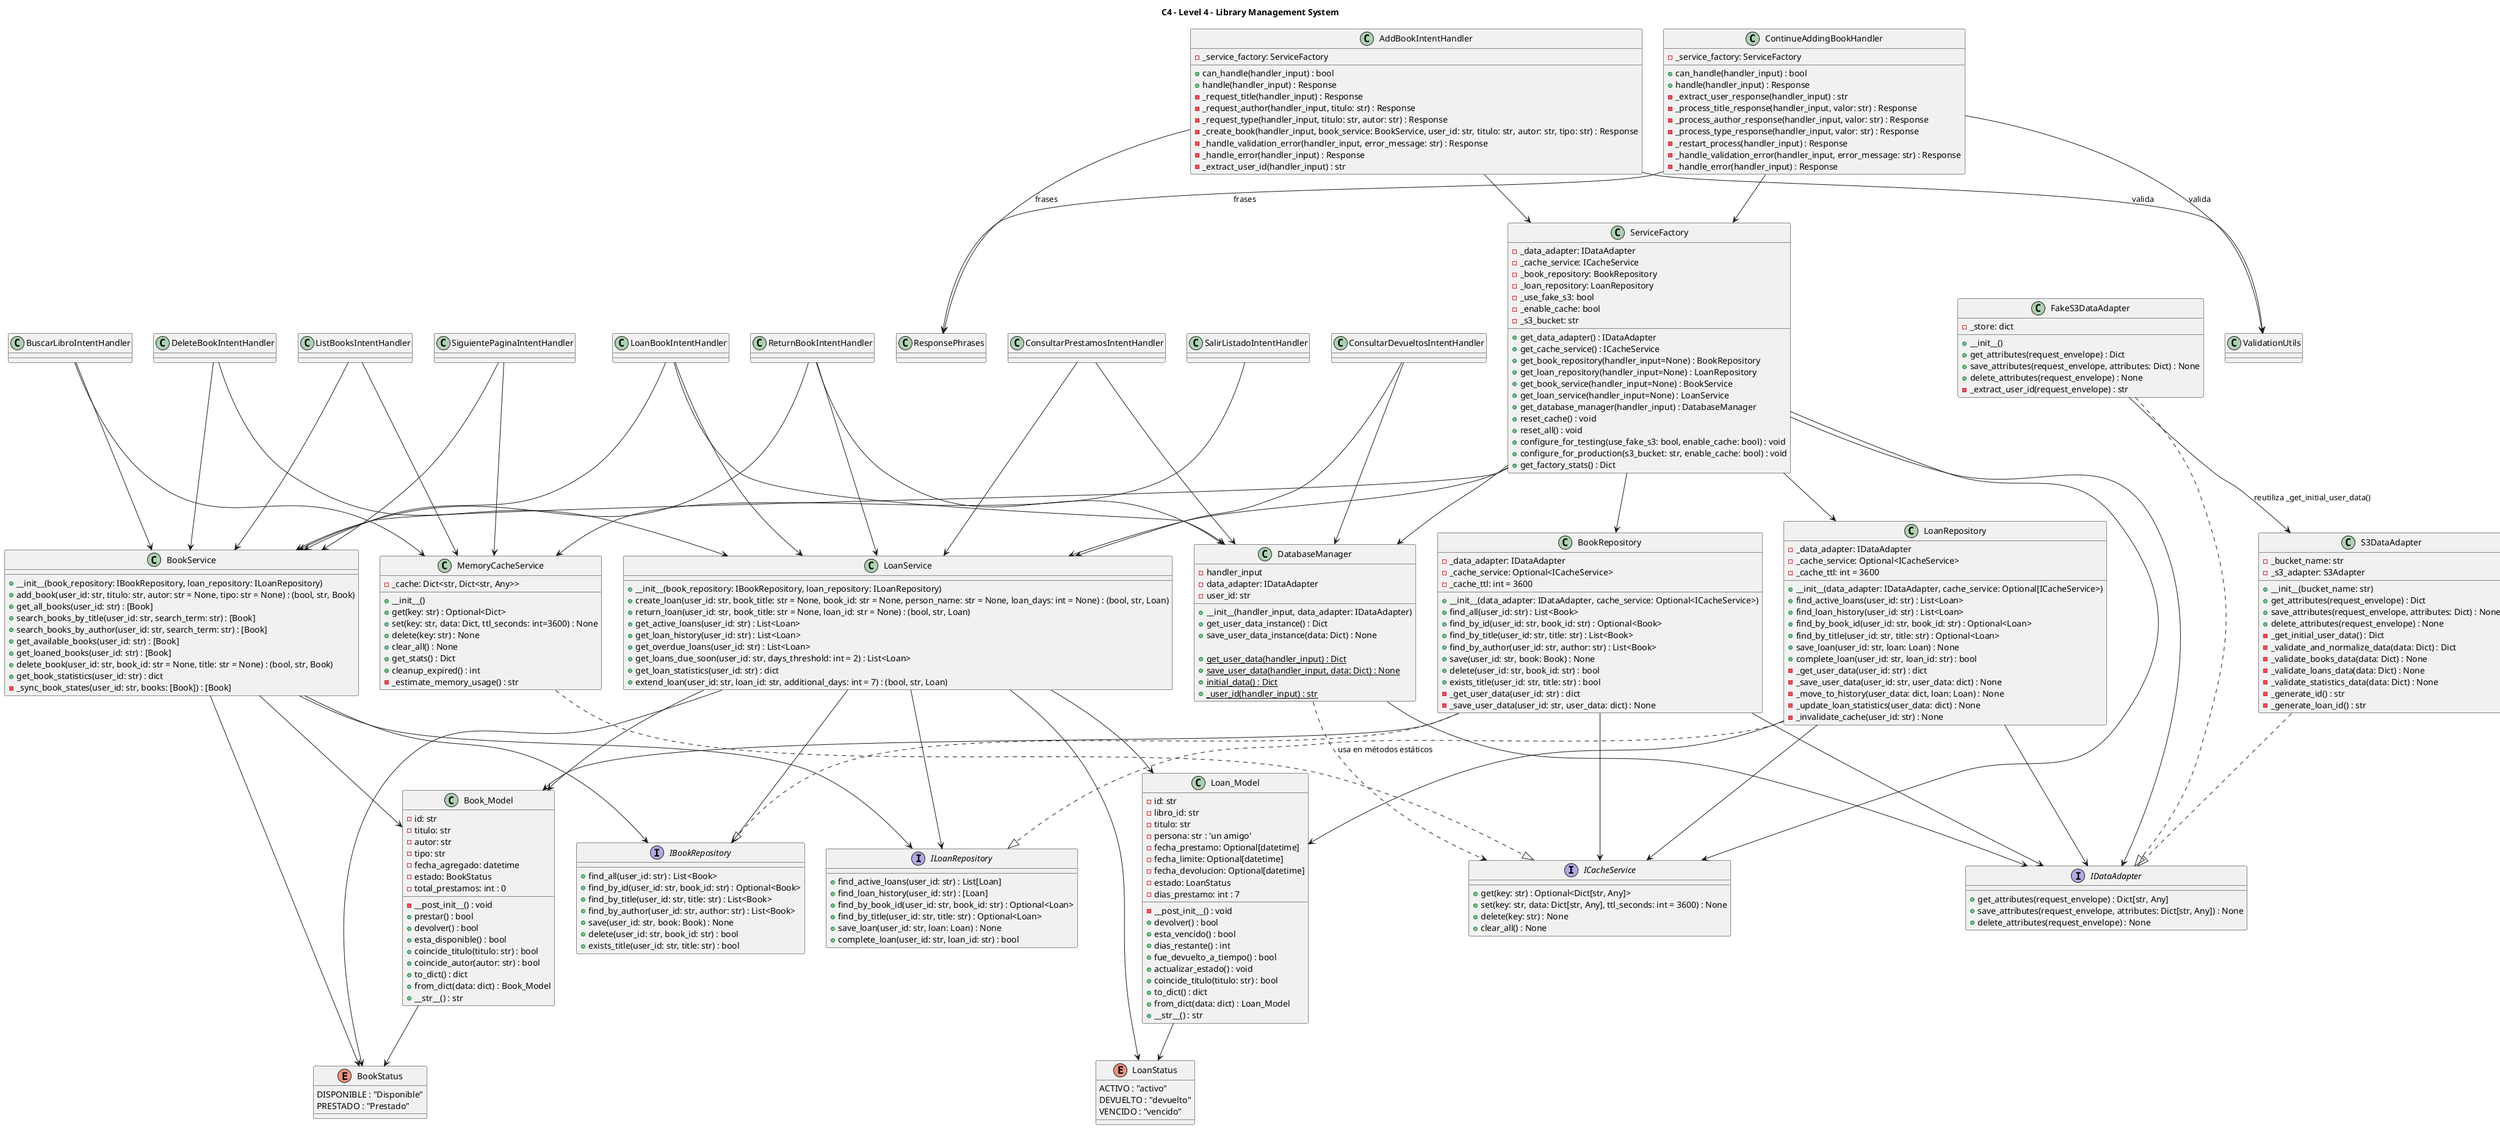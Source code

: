 @startuml  
title C4 - Level 4 - Library Management System

' ==================== ENUMS ====================
enum BookStatus {
    DISPONIBLE : "Disponible"
    PRESTADO : "Prestado"
}

enum LoanStatus {
    ACTIVO : "activo"
    DEVUELTO : "devuelto"
    VENCIDO : "vencido"
}

' ==================== DOMAIN MODELS ====================
class Book_Model {
    - id: str
    - titulo: str
    - autor: str 
    - tipo: str 
    - fecha_agregado: datetime
    - estado: BookStatus
    - total_prestamos: int : 0

    - __post_init__() : void
    + prestar() : bool
    + devolver() : bool
    + esta_disponible() : bool
    + coincide_titulo(titulo: str) : bool
    + coincide_autor(autor: str) : bool
    + to_dict() : dict
    + from_dict(data: dict) : Book_Model
    + __str__() : str
}

class Loan_Model {
    - id: str
    - libro_id: str
    - titulo: str
    - persona: str : 'un amigo'
    - fecha_prestamo: Optional[datetime] 
    - fecha_limite: Optional[datetime] 
    - fecha_devolucion: Optional[datetime]
    - estado: LoanStatus
    - dias_prestamo: int : 7

    - __post_init__() : void
    + devolver() : bool
    + esta_vencido() : bool
    + dias_restante() : int
    + fue_devuelto_a_tiempo() : bool
    + actualizar_estado() : void
    + coincide_titulo(titulo: str) : bool
    + to_dict() : dict
    + from_dict(data: dict) : Loan_Model
    + __str__() : str
}

' ==================== INTERFACES ====================
interface IDataAdapter {
  + get_attributes(request_envelope) : Dict[str, Any]
  + save_attributes(request_envelope, attributes: Dict[str, Any]) : None
  + delete_attributes(request_envelope) : None
}

interface IBookRepository {
  + find_all(user_id: str) : List<Book>
  + find_by_id(user_id: str, book_id: str) : Optional<Book>
  + find_by_title(user_id: str, title: str) : List<Book>
  + find_by_author(user_id: str, author: str) : List<Book>
  + save(user_id: str, book: Book) : None
  + delete(user_id: str, book_id: str) : bool
  + exists_title(user_id: str, title: str) : bool
}

interface ILoanRepository {
  + find_active_loans(user_id: str) : List[Loan]
  + find_loan_history(user_id: str) : [Loan]
  + find_by_book_id(user_id: str, book_id: str) : Optional<Loan>
  + find_by_title(user_id: str, title: str) : Optional<Loan>
  + save_loan(user_id: str, loan: Loan) : None
  + complete_loan(user_id: str, loan_id: str) : bool
}

interface ICacheService {
  + get(key: str) : Optional<Dict[str, Any]>
  + set(key: str, data: Dict[str, Any], ttl_seconds: int = 3600) : None
  + delete(key: str) : None
  + clear_all() : None
}

' ==================== DATA LAYER ====================
class S3DataAdapter {
  - _bucket_name: str
  - _s3_adapter: S3Adapter
  + __init__(bucket_name: str)
  + get_attributes(request_envelope) : Dict
  + save_attributes(request_envelope, attributes: Dict) : None
  + delete_attributes(request_envelope) : None
  - _get_initial_user_data() : Dict
  - _validate_and_normalize_data(data: Dict) : Dict
  - _validate_books_data(data: Dict) : None
  - _validate_loans_data(data: Dict) : None
  - _validate_statistics_data(data: Dict) : None
  - _generate_id() : str
  - _generate_loan_id() : str
}

class FakeS3DataAdapter {
  - _store: dict
  + __init__()
  + get_attributes(request_envelope) : Dict
  + save_attributes(request_envelope, attributes: Dict) : None
  + delete_attributes(request_envelope) : None
  - _extract_user_id(request_envelope) : str
}

class MemoryCacheService {
  - _cache: Dict<str, Dict<str, Any>>
  + __init__()
  + get(key: str) : Optional<Dict>
  + set(key: str, data: Dict, ttl_seconds: int=3600) : None
  + delete(key: str) : None
  + clear_all() : None
  + get_stats() : Dict
  + cleanup_expired() : int
  - _estimate_memory_usage() : str
}

' ==================== REPOSITORIES ====================
class BookRepository {
  - _data_adapter: IDataAdapter
  - _cache_service: Optional<ICacheService>
  - _cache_ttl: int = 3600

  + __init__(data_adapter: IDataAdapter, cache_service: Optional<ICacheService>)
  + find_all(user_id: str) : List<Book>
  + find_by_id(user_id: str, book_id: str) : Optional<Book>
  + find_by_title(user_id: str, title: str) : List<Book>
  + find_by_author(user_id: str, author: str) : List<Book>
  + save(user_id: str, book: Book) : None
  + delete(user_id: str, book_id: str) : bool
  + exists_title(user_id: str, title: str) : bool
  - _get_user_data(user_id: str) : dict
  - _save_user_data(user_id: str, user_data: dict) : None
}

class LoanRepository {
  - _data_adapter: IDataAdapter
  - _cache_service: Optional<ICacheService>
  - _cache_ttl: int = 3600

  + __init__(data_adapter: IDataAdapter, cache_service: Optional[ICacheService>)
  + find_active_loans(user_id: str) : List<Loan>
  + find_loan_history(user_id: str) : List<Loan>
  + find_by_book_id(user_id: str, book_id: str) : Optional<Loan>
  + find_by_title(user_id: str, title: str) : Optional<Loan>
  + save_loan(user_id: str, loan: Loan) : None
  + complete_loan(user_id: str, loan_id: str) : bool
  - _get_user_data(user_id: str) : dict
  - _save_user_data(user_id: str, user_data: dict) : None
  - _move_to_history(user_data: dict, loan: Loan) : None
  - _update_loan_statistics(user_data: dict) : None
  - _invalidate_cache(user_id: str) : None
}

' ==================== SERVICES ====================
class BookService {
  + __init__(book_repository: IBookRepository, loan_repository: ILoanRepository)
  + add_book(user_id: str, titulo: str, autor: str = None, tipo: str = None) : (bool, str, Book)
  + get_all_books(user_id: str) : [Book]
  + search_books_by_title(user_id: str, search_term: str) : [Book]
  + search_books_by_author(user_id: str, search_term: str) : [Book]
  + get_available_books(user_id: str) : [Book]
  + get_loaned_books(user_id: str) : [Book]
  + delete_book(user_id: str, book_id: str = None, title: str = None) : (bool, str, Book)
  + get_book_statistics(user_id: str) : dict
  - _sync_book_states(user_id: str, books: [Book]) : [Book]
}

class LoanService {
  + __init__(book_repository: IBookRepository, loan_repository: ILoanRepository)
  + create_loan(user_id: str, book_title: str = None, book_id: str = None, person_name: str = None, loan_days: int = None) : (bool, str, Loan)
  + return_loan(user_id: str, book_title: str = None, loan_id: str = None) : (bool, str, Loan)
  + get_active_loans(user_id: str) : List<Loan>
  + get_loan_history(user_id: str) : List<Loan>
  + get_overdue_loans(user_id: str) : List<Loan>
  + get_loans_due_soon(user_id: str, days_threshold: int = 2) : List<Loan>
  + get_loan_statistics(user_id: str) : dict
  + extend_loan(user_id: str, loan_id: str, additional_days: int = 7) : (bool, str, Loan)
}

' ==================== INFRASTRUCTURE ====================
class DatabaseManager {
  - handler_input
  - data_adapter: IDataAdapter
  - user_id: str
  
  + __init__(handler_input, data_adapter: IDataAdapter)
  + get_user_data_instance() : Dict
  + save_user_data_instance(data: Dict) : None
  
  + {static} get_user_data(handler_input) : Dict
  + {static} save_user_data(handler_input, data: Dict) : None
  + {static} initial_data() : Dict
  + {static} _user_id(handler_input) : str
}

class ServiceFactory {
  - _data_adapter: IDataAdapter
  - _cache_service: ICacheService
  - _book_repository: BookRepository
  - _loan_repository: LoanRepository
  - _use_fake_s3: bool
  - _enable_cache: bool
  - _s3_bucket: str

  + get_data_adapter() : IDataAdapter
  + get_cache_service() : ICacheService
  + get_book_repository(handler_input=None) : BookRepository
  + get_loan_repository(handler_input=None) : LoanRepository
  + get_book_service(handler_input=None) : BookService
  + get_loan_service(handler_input=None) : LoanService
  + get_database_manager(handler_input) : DatabaseManager
  + reset_cache() : void
  + reset_all() : void
  + configure_for_testing(use_fake_s3: bool, enable_cache: bool) : void
  + configure_for_production(s3_bucket: str, enable_cache: bool) : void
  + get_factory_stats() : Dict
}

' ==================== HANDLERS ====================


class AddBookIntentHandler {
  - _service_factory: ServiceFactory
  + can_handle(handler_input) : bool
  + handle(handler_input) : Response
  - _request_title(handler_input) : Response
  - _request_author(handler_input, titulo: str) : Response
  - _request_type(handler_input, titulo: str, autor: str) : Response
  - _create_book(handler_input, book_service: BookService, user_id: str, titulo: str, autor: str, tipo: str) : Response
  - _handle_validation_error(handler_input, error_message: str) : Response
  - _handle_error(handler_input) : Response
  - _extract_user_id(handler_input) : str
}

class ContinueAddingBookHandler {
  - _service_factory: ServiceFactory
  + can_handle(handler_input) : bool
  + handle(handler_input) : Response
  - _extract_user_response(handler_input) : str
  - _process_title_response(handler_input, valor: str) : Response
  - _process_author_response(handler_input, valor: str) : Response
  - _process_type_response(handler_input, valor: str) : Response
  - _restart_process(handler_input) : Response
  - _handle_validation_error(handler_input, error_message: str) : Response
  - _handle_error(handler_input) : Response
}

class ListBooksIntentHandler
class DeleteBookIntentHandler
class LoanBookIntentHandler
class ReturnBookIntentHandler
class ConsultarPrestamosIntentHandler
class ConsultarDevueltosIntentHandler
class BuscarLibroIntentHandler
class SiguientePaginaIntentHandler
class SalirListadoIntentHandler

' ==================== UTILITY CLASSES ====================
class ValidationUtils
class ResponsePhrases

' ==================== RELATIONSHIPS ====================

' Interface implementations
S3DataAdapter ..|> IDataAdapter
FakeS3DataAdapter ..|> IDataAdapter
MemoryCacheService ..|> ICacheService
BookRepository ..|> IBookRepository
LoanRepository ..|> ILoanRepository

' Repository dependencies
BookRepository --> IDataAdapter
BookRepository --> ICacheService
BookRepository --> Book_Model

LoanRepository --> IDataAdapter
LoanRepository --> ICacheService
LoanRepository --> Loan_Model

' Service dependencies
BookService --> IBookRepository
BookService --> ILoanRepository
BookService --> Book_Model
BookService --> BookStatus

LoanService --> IBookRepository
LoanService --> ILoanRepository
LoanService --> Book_Model
LoanService --> Loan_Model
LoanService --> BookStatus
LoanService --> LoanStatus

' Factory dependencies
ServiceFactory --> IDataAdapter
ServiceFactory --> ICacheService
ServiceFactory --> BookRepository
ServiceFactory --> LoanRepository
ServiceFactory --> BookService
ServiceFactory --> LoanService
ServiceFactory --> DatabaseManager

DatabaseManager --> IDataAdapter
DatabaseManager ..> ICacheService : "usa en métodos estáticos"

' Handler dependencies
AddBookIntentHandler --> ServiceFactory
ContinueAddingBookHandler --> ServiceFactory

AddBookIntentHandler --> ValidationUtils : valida
ContinueAddingBookHandler --> ValidationUtils : valida
AddBookIntentHandler --> ResponsePhrases : frases
ContinueAddingBookHandler --> ResponsePhrases : frases

' Handler-service relationships
ListBooksIntentHandler --> BookService
ListBooksIntentHandler --> MemoryCacheService
DeleteBookIntentHandler --> BookService
DeleteBookIntentHandler --> LoanService
LoanBookIntentHandler --> BookService
LoanBookIntentHandler --> LoanService
LoanBookIntentHandler --> DatabaseManager
ReturnBookIntentHandler --> BookService
ReturnBookIntentHandler --> LoanService
ReturnBookIntentHandler --> DatabaseManager
ConsultarPrestamosIntentHandler --> LoanService
ConsultarPrestamosIntentHandler --> DatabaseManager
ConsultarDevueltosIntentHandler --> LoanService
ConsultarDevueltosIntentHandler --> DatabaseManager
BuscarLibroIntentHandler --> BookService
BuscarLibroIntentHandler --> MemoryCacheService
SiguientePaginaIntentHandler --> BookService
SiguientePaginaIntentHandler --> MemoryCacheService
SalirListadoIntentHandler --> MemoryCacheService

' Model relationships
Loan_Model --> LoanStatus
Book_Model --> BookStatus

' Data adapter relationship
FakeS3DataAdapter --> S3DataAdapter : reutiliza _get_initial_user_data()

@enduml